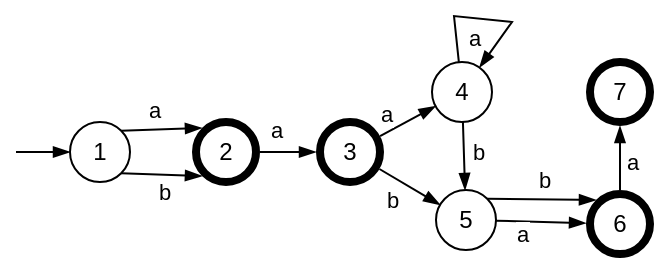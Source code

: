 <mxfile version="22.0.0" type="device">
  <diagram name="Страница — 1" id="OFkjJMPrs0O_vb34kiXz">
    <mxGraphModel dx="-746" dy="446" grid="0" gridSize="10" guides="1" tooltips="1" connect="1" arrows="1" fold="1" page="0" pageScale="1" pageWidth="827" pageHeight="1169" math="0" shadow="0">
      <root>
        <mxCell id="0" />
        <mxCell id="1" parent="0" />
        <mxCell id="-kXGByxsiksS6LNviKvb-1" value="1" style="ellipse;whiteSpace=wrap;html=1;fontColor=#000000;strokeColor=#000000;strokeWidth=1;perimeterSpacing=0;" vertex="1" parent="1">
          <mxGeometry x="1550" y="389.0" width="30" height="30" as="geometry" />
        </mxCell>
        <mxCell id="-kXGByxsiksS6LNviKvb-2" value="2" style="ellipse;whiteSpace=wrap;html=1;fontColor=#000000;strokeColor=#000000;strokeWidth=4;perimeterSpacing=2;" vertex="1" parent="1">
          <mxGeometry x="1613" y="389.0" width="30" height="30" as="geometry" />
        </mxCell>
        <mxCell id="-kXGByxsiksS6LNviKvb-3" value="3" style="ellipse;whiteSpace=wrap;html=1;fontColor=#000000;strokeColor=#000000;strokeWidth=4;perimeterSpacing=2;" vertex="1" parent="1">
          <mxGeometry x="1675" y="389.0" width="30" height="30" as="geometry" />
        </mxCell>
        <mxCell id="-kXGByxsiksS6LNviKvb-4" value="4" style="ellipse;whiteSpace=wrap;html=1;fontColor=#000000;strokeColor=#000000;strokeWidth=1;perimeterSpacing=0;" vertex="1" parent="1">
          <mxGeometry x="1731" y="359.0" width="30" height="30" as="geometry" />
        </mxCell>
        <mxCell id="-kXGByxsiksS6LNviKvb-6" value="6" style="ellipse;whiteSpace=wrap;html=1;fontColor=#000000;strokeColor=#000000;strokeWidth=4;perimeterSpacing=2;" vertex="1" parent="1">
          <mxGeometry x="1810" y="425.0" width="30" height="30" as="geometry" />
        </mxCell>
        <mxCell id="-kXGByxsiksS6LNviKvb-8" value="7" style="ellipse;whiteSpace=wrap;html=1;fontColor=#000000;strokeColor=#000000;strokeWidth=4;perimeterSpacing=2;" vertex="1" parent="1">
          <mxGeometry x="1810" y="359.0" width="30" height="30" as="geometry" />
        </mxCell>
        <mxCell id="-kXGByxsiksS6LNviKvb-15" style="edgeStyle=none;shape=connector;rounded=0;orthogonalLoop=1;jettySize=auto;html=1;labelBackgroundColor=none;strokeColor=#000000;align=center;verticalAlign=middle;fontFamily=Helvetica;fontSize=11;fontColor=#000000;endArrow=blockThin;endFill=1;" edge="1" parent="1" target="-kXGByxsiksS6LNviKvb-1">
          <mxGeometry relative="1" as="geometry">
            <mxPoint x="1523" y="404" as="sourcePoint" />
            <mxPoint x="1528" y="411.39" as="targetPoint" />
          </mxGeometry>
        </mxCell>
        <mxCell id="-kXGByxsiksS6LNviKvb-16" style="edgeStyle=none;shape=connector;rounded=0;orthogonalLoop=1;jettySize=auto;html=1;labelBackgroundColor=none;strokeColor=#000000;align=center;verticalAlign=middle;fontFamily=Helvetica;fontSize=11;fontColor=#000000;endArrow=blockThin;endFill=1;entryX=0;entryY=0;entryDx=0;entryDy=0;exitX=1;exitY=0;exitDx=0;exitDy=0;" edge="1" parent="1" source="-kXGByxsiksS6LNviKvb-1" target="-kXGByxsiksS6LNviKvb-2">
          <mxGeometry relative="1" as="geometry">
            <mxPoint x="1677" y="315" as="sourcePoint" />
            <mxPoint x="1657" y="293" as="targetPoint" />
          </mxGeometry>
        </mxCell>
        <mxCell id="-kXGByxsiksS6LNviKvb-17" value="a" style="edgeLabel;html=1;align=center;verticalAlign=middle;resizable=0;points=[];fontSize=11;fontFamily=Helvetica;fontColor=#000000;labelBackgroundColor=default;" vertex="1" connectable="0" parent="-kXGByxsiksS6LNviKvb-16">
          <mxGeometry x="0.063" y="-1" relative="1" as="geometry">
            <mxPoint x="-5" y="-11" as="offset" />
          </mxGeometry>
        </mxCell>
        <mxCell id="-kXGByxsiksS6LNviKvb-18" style="edgeStyle=none;shape=connector;rounded=0;orthogonalLoop=1;jettySize=auto;html=1;labelBackgroundColor=none;strokeColor=#000000;align=center;verticalAlign=middle;fontFamily=Helvetica;fontSize=11;fontColor=#000000;endArrow=blockThin;endFill=1;entryX=0;entryY=1;entryDx=0;entryDy=0;exitX=1;exitY=1;exitDx=0;exitDy=0;" edge="1" parent="1" source="-kXGByxsiksS6LNviKvb-1" target="-kXGByxsiksS6LNviKvb-2">
          <mxGeometry relative="1" as="geometry">
            <mxPoint x="1700" y="416" as="sourcePoint" />
            <mxPoint x="1681" y="394" as="targetPoint" />
          </mxGeometry>
        </mxCell>
        <mxCell id="-kXGByxsiksS6LNviKvb-19" value="b" style="edgeLabel;html=1;align=center;verticalAlign=middle;resizable=0;points=[];fontSize=11;fontFamily=Helvetica;fontColor=#000000;labelBackgroundColor=default;" vertex="1" connectable="0" parent="-kXGByxsiksS6LNviKvb-18">
          <mxGeometry x="0.063" y="-1" relative="1" as="geometry">
            <mxPoint y="7" as="offset" />
          </mxGeometry>
        </mxCell>
        <mxCell id="-kXGByxsiksS6LNviKvb-21" style="edgeStyle=none;shape=connector;rounded=0;orthogonalLoop=1;jettySize=auto;html=1;labelBackgroundColor=none;strokeColor=#000000;align=center;verticalAlign=middle;fontFamily=Helvetica;fontSize=11;fontColor=#000000;endArrow=blockThin;endFill=1;" edge="1" parent="1" source="-kXGByxsiksS6LNviKvb-2" target="-kXGByxsiksS6LNviKvb-3">
          <mxGeometry relative="1" as="geometry">
            <mxPoint x="1662" y="268" as="sourcePoint" />
            <mxPoint x="1642" y="246.0" as="targetPoint" />
          </mxGeometry>
        </mxCell>
        <mxCell id="-kXGByxsiksS6LNviKvb-22" value="a" style="edgeLabel;html=1;align=center;verticalAlign=middle;resizable=0;points=[];fontSize=11;fontFamily=Helvetica;fontColor=#000000;labelBackgroundColor=default;" vertex="1" connectable="0" parent="-kXGByxsiksS6LNviKvb-21">
          <mxGeometry x="0.063" y="-1" relative="1" as="geometry">
            <mxPoint x="-7" y="-12" as="offset" />
          </mxGeometry>
        </mxCell>
        <mxCell id="-kXGByxsiksS6LNviKvb-25" style="edgeStyle=none;shape=connector;rounded=0;orthogonalLoop=1;jettySize=auto;html=1;labelBackgroundColor=none;strokeColor=#000000;align=center;verticalAlign=middle;fontFamily=Helvetica;fontSize=11;fontColor=#000000;endArrow=blockThin;endFill=1;" edge="1" parent="1" source="-kXGByxsiksS6LNviKvb-3" target="-kXGByxsiksS6LNviKvb-4">
          <mxGeometry relative="1" as="geometry">
            <mxPoint x="1816" y="423" as="sourcePoint" />
            <mxPoint x="1796" y="401" as="targetPoint" />
          </mxGeometry>
        </mxCell>
        <mxCell id="-kXGByxsiksS6LNviKvb-26" value="a" style="edgeLabel;html=1;align=center;verticalAlign=middle;resizable=0;points=[];fontSize=11;fontFamily=Helvetica;fontColor=#000000;labelBackgroundColor=default;" vertex="1" connectable="0" parent="-kXGByxsiksS6LNviKvb-25">
          <mxGeometry x="0.063" y="-1" relative="1" as="geometry">
            <mxPoint x="-13" y="-4" as="offset" />
          </mxGeometry>
        </mxCell>
        <mxCell id="-kXGByxsiksS6LNviKvb-33" style="edgeStyle=none;shape=connector;rounded=0;orthogonalLoop=1;jettySize=auto;html=1;labelBackgroundColor=none;strokeColor=#000000;align=center;verticalAlign=middle;fontFamily=Helvetica;fontSize=11;fontColor=#000000;endArrow=blockThin;endFill=1;" edge="1" parent="1" source="-kXGByxsiksS6LNviKvb-4" target="-kXGByxsiksS6LNviKvb-69">
          <mxGeometry relative="1" as="geometry">
            <mxPoint x="1897" y="368.24" as="sourcePoint" />
            <mxPoint x="1843.297" y="393.022" as="targetPoint" />
          </mxGeometry>
        </mxCell>
        <mxCell id="-kXGByxsiksS6LNviKvb-34" value="b" style="edgeLabel;html=1;align=center;verticalAlign=middle;resizable=0;points=[];fontSize=11;fontFamily=Helvetica;fontColor=#000000;labelBackgroundColor=default;" vertex="1" connectable="0" parent="-kXGByxsiksS6LNviKvb-33">
          <mxGeometry x="0.063" y="-1" relative="1" as="geometry">
            <mxPoint x="8" y="-3" as="offset" />
          </mxGeometry>
        </mxCell>
        <mxCell id="-kXGByxsiksS6LNviKvb-45" style="edgeStyle=none;shape=connector;rounded=0;orthogonalLoop=1;jettySize=auto;html=1;labelBackgroundColor=none;strokeColor=#000000;align=center;verticalAlign=middle;fontFamily=Helvetica;fontSize=11;fontColor=#000000;endArrow=blockThin;endFill=1;" edge="1" parent="1" source="-kXGByxsiksS6LNviKvb-6" target="-kXGByxsiksS6LNviKvb-8">
          <mxGeometry relative="1" as="geometry">
            <mxPoint x="1973.816" y="406.907" as="sourcePoint" />
            <mxPoint x="1891.996" y="488.005" as="targetPoint" />
          </mxGeometry>
        </mxCell>
        <mxCell id="-kXGByxsiksS6LNviKvb-46" value="a" style="edgeLabel;html=1;align=center;verticalAlign=middle;resizable=0;points=[];fontSize=11;fontFamily=Helvetica;fontColor=#000000;labelBackgroundColor=default;" vertex="1" connectable="0" parent="-kXGByxsiksS6LNviKvb-45">
          <mxGeometry x="0.063" y="-1" relative="1" as="geometry">
            <mxPoint x="5" y="3" as="offset" />
          </mxGeometry>
        </mxCell>
        <mxCell id="-kXGByxsiksS6LNviKvb-67" style="edgeStyle=none;shape=connector;rounded=0;orthogonalLoop=1;jettySize=auto;html=1;labelBackgroundColor=none;strokeColor=#000000;align=center;verticalAlign=middle;fontFamily=Helvetica;fontSize=11;fontColor=#000000;endArrow=blockThin;endFill=1;" edge="1" parent="1" source="-kXGByxsiksS6LNviKvb-3" target="-kXGByxsiksS6LNviKvb-69">
          <mxGeometry relative="1" as="geometry">
            <mxPoint x="1641.29" y="455.03" as="sourcePoint" />
            <mxPoint x="1709.587" y="498.052" as="targetPoint" />
          </mxGeometry>
        </mxCell>
        <mxCell id="-kXGByxsiksS6LNviKvb-68" value="b" style="edgeLabel;html=1;align=center;verticalAlign=middle;resizable=0;points=[];fontSize=11;fontFamily=Helvetica;fontColor=#000000;labelBackgroundColor=default;" vertex="1" connectable="0" parent="-kXGByxsiksS6LNviKvb-67">
          <mxGeometry x="0.063" y="-1" relative="1" as="geometry">
            <mxPoint x="-9" y="5" as="offset" />
          </mxGeometry>
        </mxCell>
        <mxCell id="-kXGByxsiksS6LNviKvb-69" value="5" style="ellipse;whiteSpace=wrap;html=1;fontColor=#000000;strokeColor=#000000;strokeWidth=1;perimeterSpacing=0;" vertex="1" parent="1">
          <mxGeometry x="1733" y="423.0" width="30" height="30" as="geometry" />
        </mxCell>
        <mxCell id="-kXGByxsiksS6LNviKvb-70" style="edgeStyle=none;shape=connector;rounded=0;orthogonalLoop=1;jettySize=auto;html=1;labelBackgroundColor=none;strokeColor=#000000;align=center;verticalAlign=middle;fontFamily=Helvetica;fontSize=11;fontColor=#000000;endArrow=blockThin;endFill=1;exitX=1;exitY=0;exitDx=0;exitDy=0;entryX=0;entryY=0;entryDx=0;entryDy=0;" edge="1" parent="1" source="-kXGByxsiksS6LNviKvb-69" target="-kXGByxsiksS6LNviKvb-6">
          <mxGeometry relative="1" as="geometry">
            <mxPoint x="1804.71" y="438.57" as="sourcePoint" />
            <mxPoint x="1794.001" y="395.004" as="targetPoint" />
          </mxGeometry>
        </mxCell>
        <mxCell id="-kXGByxsiksS6LNviKvb-71" value="b" style="edgeLabel;html=1;align=center;verticalAlign=middle;resizable=0;points=[];fontSize=11;fontFamily=Helvetica;fontColor=#000000;labelBackgroundColor=default;" vertex="1" connectable="0" parent="-kXGByxsiksS6LNviKvb-70">
          <mxGeometry x="0.063" y="-1" relative="1" as="geometry">
            <mxPoint x="-1" y="-11" as="offset" />
          </mxGeometry>
        </mxCell>
        <mxCell id="-kXGByxsiksS6LNviKvb-72" style="edgeStyle=none;shape=connector;rounded=0;orthogonalLoop=1;jettySize=auto;html=1;labelBackgroundColor=none;strokeColor=#000000;align=center;verticalAlign=middle;fontFamily=Helvetica;fontSize=11;fontColor=#000000;endArrow=blockThin;endFill=1;" edge="1" parent="1" source="-kXGByxsiksS6LNviKvb-69" target="-kXGByxsiksS6LNviKvb-6">
          <mxGeometry relative="1" as="geometry">
            <mxPoint x="1719.39" y="479.61" as="sourcePoint" />
            <mxPoint x="1797.39" y="506.61" as="targetPoint" />
          </mxGeometry>
        </mxCell>
        <mxCell id="-kXGByxsiksS6LNviKvb-73" value="a" style="edgeLabel;html=1;align=center;verticalAlign=middle;resizable=0;points=[];fontSize=11;fontFamily=Helvetica;fontColor=#000000;labelBackgroundColor=default;" vertex="1" connectable="0" parent="-kXGByxsiksS6LNviKvb-72">
          <mxGeometry x="0.063" y="-1" relative="1" as="geometry">
            <mxPoint x="-11" y="5" as="offset" />
          </mxGeometry>
        </mxCell>
        <mxCell id="-kXGByxsiksS6LNviKvb-74" style="edgeStyle=none;shape=connector;rounded=0;orthogonalLoop=1;jettySize=auto;html=1;labelBackgroundColor=none;strokeColor=#000000;align=center;verticalAlign=middle;fontFamily=Helvetica;fontSize=11;fontColor=#000000;endArrow=blockThin;endFill=1;" edge="1" parent="1" source="-kXGByxsiksS6LNviKvb-4" target="-kXGByxsiksS6LNviKvb-4">
          <mxGeometry relative="1" as="geometry">
            <mxPoint x="1758.49" y="303.15" as="sourcePoint" />
            <mxPoint x="1931.49" y="325.15" as="targetPoint" />
            <Array as="points">
              <mxPoint x="1742" y="336" />
              <mxPoint x="1771" y="339" />
            </Array>
          </mxGeometry>
        </mxCell>
        <mxCell id="-kXGByxsiksS6LNviKvb-75" value="a" style="edgeLabel;html=1;align=center;verticalAlign=middle;resizable=0;points=[];fontSize=11;fontFamily=Helvetica;fontColor=#000000;labelBackgroundColor=default;" vertex="1" connectable="0" parent="-kXGByxsiksS6LNviKvb-74">
          <mxGeometry x="0.063" y="-1" relative="1" as="geometry">
            <mxPoint x="-9" y="8" as="offset" />
          </mxGeometry>
        </mxCell>
      </root>
    </mxGraphModel>
  </diagram>
</mxfile>
